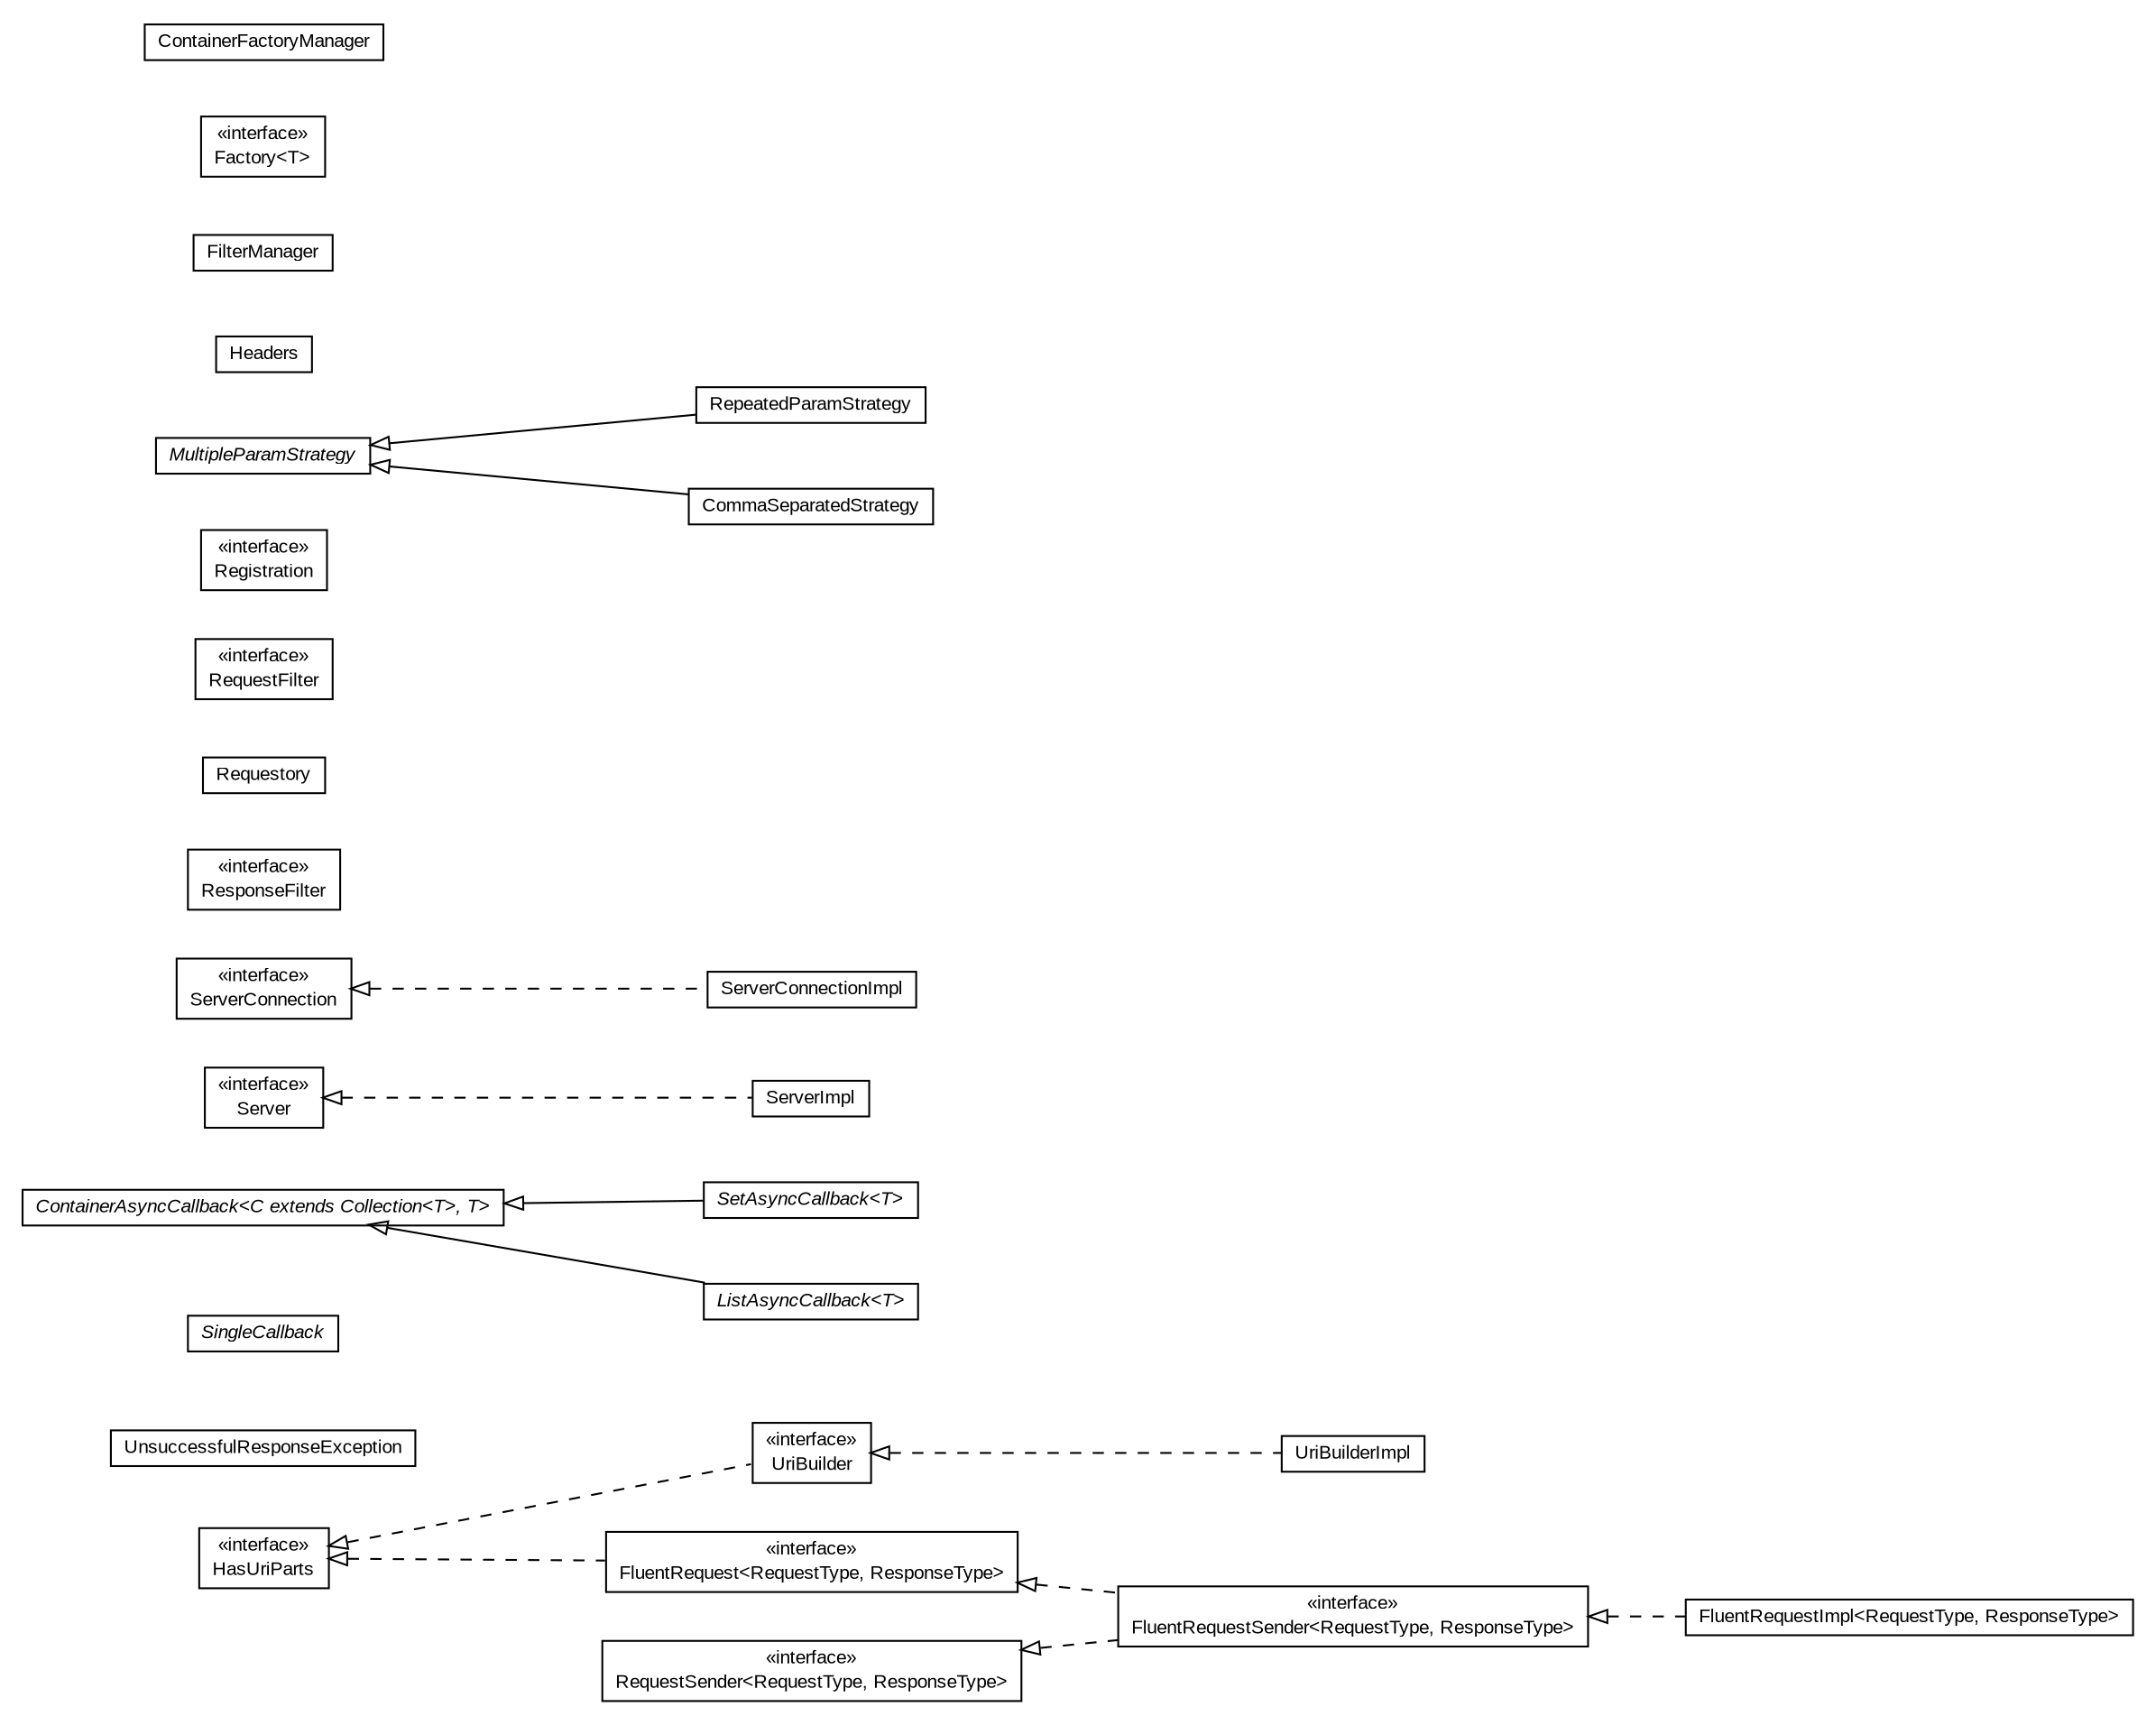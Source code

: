#!/usr/local/bin/dot
#
# Class diagram 
# Generated by UMLGraph version R5_6-24-gf6e263 (http://www.umlgraph.org/)
#

digraph G {
	edge [fontname="arial",fontsize=10,labelfontname="arial",labelfontsize=10];
	node [fontname="arial",fontsize=10,shape=plaintext];
	nodesep=0.25;
	ranksep=0.5;
	rankdir=LR;
	// org.turbogwt.core.http.client.UriBuilderImpl
	c0 [label=<<table title="org.turbogwt.core.http.client.UriBuilderImpl" border="0" cellborder="1" cellspacing="0" cellpadding="2" port="p" href="./UriBuilderImpl.html">
		<tr><td><table border="0" cellspacing="0" cellpadding="1">
<tr><td align="center" balign="center"> UriBuilderImpl </td></tr>
		</table></td></tr>
		</table>>, URL="./UriBuilderImpl.html", fontname="arial", fontcolor="black", fontsize=10.0];
	// org.turbogwt.core.http.client.UriBuilder
	c1 [label=<<table title="org.turbogwt.core.http.client.UriBuilder" border="0" cellborder="1" cellspacing="0" cellpadding="2" port="p" href="./UriBuilder.html">
		<tr><td><table border="0" cellspacing="0" cellpadding="1">
<tr><td align="center" balign="center"> &#171;interface&#187; </td></tr>
<tr><td align="center" balign="center"> UriBuilder </td></tr>
		</table></td></tr>
		</table>>, URL="./UriBuilder.html", fontname="arial", fontcolor="black", fontsize=10.0];
	// org.turbogwt.core.http.client.UnsuccessfulResponseException
	c2 [label=<<table title="org.turbogwt.core.http.client.UnsuccessfulResponseException" border="0" cellborder="1" cellspacing="0" cellpadding="2" port="p" href="./UnsuccessfulResponseException.html">
		<tr><td><table border="0" cellspacing="0" cellpadding="1">
<tr><td align="center" balign="center"> UnsuccessfulResponseException </td></tr>
		</table></td></tr>
		</table>>, URL="./UnsuccessfulResponseException.html", fontname="arial", fontcolor="black", fontsize=10.0];
	// org.turbogwt.core.http.client.SingleCallback
	c3 [label=<<table title="org.turbogwt.core.http.client.SingleCallback" border="0" cellborder="1" cellspacing="0" cellpadding="2" port="p" href="./SingleCallback.html">
		<tr><td><table border="0" cellspacing="0" cellpadding="1">
<tr><td align="center" balign="center"><font face="arial italic"> SingleCallback </font></td></tr>
		</table></td></tr>
		</table>>, URL="./SingleCallback.html", fontname="arial", fontcolor="black", fontsize=10.0];
	// org.turbogwt.core.http.client.SetAsyncCallback<T>
	c4 [label=<<table title="org.turbogwt.core.http.client.SetAsyncCallback" border="0" cellborder="1" cellspacing="0" cellpadding="2" port="p" href="./SetAsyncCallback.html">
		<tr><td><table border="0" cellspacing="0" cellpadding="1">
<tr><td align="center" balign="center"><font face="arial italic"> SetAsyncCallback&lt;T&gt; </font></td></tr>
		</table></td></tr>
		</table>>, URL="./SetAsyncCallback.html", fontname="arial", fontcolor="black", fontsize=10.0];
	// org.turbogwt.core.http.client.ServerImpl
	c5 [label=<<table title="org.turbogwt.core.http.client.ServerImpl" border="0" cellborder="1" cellspacing="0" cellpadding="2" port="p" href="./ServerImpl.html">
		<tr><td><table border="0" cellspacing="0" cellpadding="1">
<tr><td align="center" balign="center"> ServerImpl </td></tr>
		</table></td></tr>
		</table>>, URL="./ServerImpl.html", fontname="arial", fontcolor="black", fontsize=10.0];
	// org.turbogwt.core.http.client.ServerConnectionImpl
	c6 [label=<<table title="org.turbogwt.core.http.client.ServerConnectionImpl" border="0" cellborder="1" cellspacing="0" cellpadding="2" port="p" href="./ServerConnectionImpl.html">
		<tr><td><table border="0" cellspacing="0" cellpadding="1">
<tr><td align="center" balign="center"> ServerConnectionImpl </td></tr>
		</table></td></tr>
		</table>>, URL="./ServerConnectionImpl.html", fontname="arial", fontcolor="black", fontsize=10.0];
	// org.turbogwt.core.http.client.ServerConnection
	c7 [label=<<table title="org.turbogwt.core.http.client.ServerConnection" border="0" cellborder="1" cellspacing="0" cellpadding="2" port="p" href="./ServerConnection.html">
		<tr><td><table border="0" cellspacing="0" cellpadding="1">
<tr><td align="center" balign="center"> &#171;interface&#187; </td></tr>
<tr><td align="center" balign="center"> ServerConnection </td></tr>
		</table></td></tr>
		</table>>, URL="./ServerConnection.html", fontname="arial", fontcolor="black", fontsize=10.0];
	// org.turbogwt.core.http.client.Server
	c8 [label=<<table title="org.turbogwt.core.http.client.Server" border="0" cellborder="1" cellspacing="0" cellpadding="2" port="p" href="./Server.html">
		<tr><td><table border="0" cellspacing="0" cellpadding="1">
<tr><td align="center" balign="center"> &#171;interface&#187; </td></tr>
<tr><td align="center" balign="center"> Server </td></tr>
		</table></td></tr>
		</table>>, URL="./Server.html", fontname="arial", fontcolor="black", fontsize=10.0];
	// org.turbogwt.core.http.client.ResponseFilter
	c9 [label=<<table title="org.turbogwt.core.http.client.ResponseFilter" border="0" cellborder="1" cellspacing="0" cellpadding="2" port="p" href="./ResponseFilter.html">
		<tr><td><table border="0" cellspacing="0" cellpadding="1">
<tr><td align="center" balign="center"> &#171;interface&#187; </td></tr>
<tr><td align="center" balign="center"> ResponseFilter </td></tr>
		</table></td></tr>
		</table>>, URL="./ResponseFilter.html", fontname="arial", fontcolor="black", fontsize=10.0];
	// org.turbogwt.core.http.client.RequestSender<RequestType, ResponseType>
	c10 [label=<<table title="org.turbogwt.core.http.client.RequestSender" border="0" cellborder="1" cellspacing="0" cellpadding="2" port="p" href="./RequestSender.html">
		<tr><td><table border="0" cellspacing="0" cellpadding="1">
<tr><td align="center" balign="center"> &#171;interface&#187; </td></tr>
<tr><td align="center" balign="center"> RequestSender&lt;RequestType, ResponseType&gt; </td></tr>
		</table></td></tr>
		</table>>, URL="./RequestSender.html", fontname="arial", fontcolor="black", fontsize=10.0];
	// org.turbogwt.core.http.client.Requestory
	c11 [label=<<table title="org.turbogwt.core.http.client.Requestory" border="0" cellborder="1" cellspacing="0" cellpadding="2" port="p" href="./Requestory.html">
		<tr><td><table border="0" cellspacing="0" cellpadding="1">
<tr><td align="center" balign="center"> Requestory </td></tr>
		</table></td></tr>
		</table>>, URL="./Requestory.html", fontname="arial", fontcolor="black", fontsize=10.0];
	// org.turbogwt.core.http.client.RequestFilter
	c12 [label=<<table title="org.turbogwt.core.http.client.RequestFilter" border="0" cellborder="1" cellspacing="0" cellpadding="2" port="p" href="./RequestFilter.html">
		<tr><td><table border="0" cellspacing="0" cellpadding="1">
<tr><td align="center" balign="center"> &#171;interface&#187; </td></tr>
<tr><td align="center" balign="center"> RequestFilter </td></tr>
		</table></td></tr>
		</table>>, URL="./RequestFilter.html", fontname="arial", fontcolor="black", fontsize=10.0];
	// org.turbogwt.core.http.client.Registration
	c13 [label=<<table title="org.turbogwt.core.http.client.Registration" border="0" cellborder="1" cellspacing="0" cellpadding="2" port="p" href="./Registration.html">
		<tr><td><table border="0" cellspacing="0" cellpadding="1">
<tr><td align="center" balign="center"> &#171;interface&#187; </td></tr>
<tr><td align="center" balign="center"> Registration </td></tr>
		</table></td></tr>
		</table>>, URL="./Registration.html", fontname="arial", fontcolor="black", fontsize=10.0];
	// org.turbogwt.core.http.client.MultipleParamStrategy
	c14 [label=<<table title="org.turbogwt.core.http.client.MultipleParamStrategy" border="0" cellborder="1" cellspacing="0" cellpadding="2" port="p" href="./MultipleParamStrategy.html">
		<tr><td><table border="0" cellspacing="0" cellpadding="1">
<tr><td align="center" balign="center"><font face="arial italic"> MultipleParamStrategy </font></td></tr>
		</table></td></tr>
		</table>>, URL="./MultipleParamStrategy.html", fontname="arial", fontcolor="black", fontsize=10.0];
	// org.turbogwt.core.http.client.MultipleParamStrategy.RepeatedParamStrategy
	c15 [label=<<table title="org.turbogwt.core.http.client.MultipleParamStrategy.RepeatedParamStrategy" border="0" cellborder="1" cellspacing="0" cellpadding="2" port="p" href="./MultipleParamStrategy.RepeatedParamStrategy.html">
		<tr><td><table border="0" cellspacing="0" cellpadding="1">
<tr><td align="center" balign="center"> RepeatedParamStrategy </td></tr>
		</table></td></tr>
		</table>>, URL="./MultipleParamStrategy.RepeatedParamStrategy.html", fontname="arial", fontcolor="black", fontsize=10.0];
	// org.turbogwt.core.http.client.MultipleParamStrategy.CommaSeparatedStrategy
	c16 [label=<<table title="org.turbogwt.core.http.client.MultipleParamStrategy.CommaSeparatedStrategy" border="0" cellborder="1" cellspacing="0" cellpadding="2" port="p" href="./MultipleParamStrategy.CommaSeparatedStrategy.html">
		<tr><td><table border="0" cellspacing="0" cellpadding="1">
<tr><td align="center" balign="center"> CommaSeparatedStrategy </td></tr>
		</table></td></tr>
		</table>>, URL="./MultipleParamStrategy.CommaSeparatedStrategy.html", fontname="arial", fontcolor="black", fontsize=10.0];
	// org.turbogwt.core.http.client.ListAsyncCallback<T>
	c17 [label=<<table title="org.turbogwt.core.http.client.ListAsyncCallback" border="0" cellborder="1" cellspacing="0" cellpadding="2" port="p" href="./ListAsyncCallback.html">
		<tr><td><table border="0" cellspacing="0" cellpadding="1">
<tr><td align="center" balign="center"><font face="arial italic"> ListAsyncCallback&lt;T&gt; </font></td></tr>
		</table></td></tr>
		</table>>, URL="./ListAsyncCallback.html", fontname="arial", fontcolor="black", fontsize=10.0];
	// org.turbogwt.core.http.client.Headers
	c18 [label=<<table title="org.turbogwt.core.http.client.Headers" border="0" cellborder="1" cellspacing="0" cellpadding="2" port="p" href="./Headers.html">
		<tr><td><table border="0" cellspacing="0" cellpadding="1">
<tr><td align="center" balign="center"> Headers </td></tr>
		</table></td></tr>
		</table>>, URL="./Headers.html", fontname="arial", fontcolor="black", fontsize=10.0];
	// org.turbogwt.core.http.client.HasUriParts
	c19 [label=<<table title="org.turbogwt.core.http.client.HasUriParts" border="0" cellborder="1" cellspacing="0" cellpadding="2" port="p" href="./HasUriParts.html">
		<tr><td><table border="0" cellspacing="0" cellpadding="1">
<tr><td align="center" balign="center"> &#171;interface&#187; </td></tr>
<tr><td align="center" balign="center"> HasUriParts </td></tr>
		</table></td></tr>
		</table>>, URL="./HasUriParts.html", fontname="arial", fontcolor="black", fontsize=10.0];
	// org.turbogwt.core.http.client.FluentRequestSender<RequestType, ResponseType>
	c20 [label=<<table title="org.turbogwt.core.http.client.FluentRequestSender" border="0" cellborder="1" cellspacing="0" cellpadding="2" port="p" href="./FluentRequestSender.html">
		<tr><td><table border="0" cellspacing="0" cellpadding="1">
<tr><td align="center" balign="center"> &#171;interface&#187; </td></tr>
<tr><td align="center" balign="center"> FluentRequestSender&lt;RequestType, ResponseType&gt; </td></tr>
		</table></td></tr>
		</table>>, URL="./FluentRequestSender.html", fontname="arial", fontcolor="black", fontsize=10.0];
	// org.turbogwt.core.http.client.FluentRequestImpl<RequestType, ResponseType>
	c21 [label=<<table title="org.turbogwt.core.http.client.FluentRequestImpl" border="0" cellborder="1" cellspacing="0" cellpadding="2" port="p" href="./FluentRequestImpl.html">
		<tr><td><table border="0" cellspacing="0" cellpadding="1">
<tr><td align="center" balign="center"> FluentRequestImpl&lt;RequestType, ResponseType&gt; </td></tr>
		</table></td></tr>
		</table>>, URL="./FluentRequestImpl.html", fontname="arial", fontcolor="black", fontsize=10.0];
	// org.turbogwt.core.http.client.FluentRequest<RequestType, ResponseType>
	c22 [label=<<table title="org.turbogwt.core.http.client.FluentRequest" border="0" cellborder="1" cellspacing="0" cellpadding="2" port="p" href="./FluentRequest.html">
		<tr><td><table border="0" cellspacing="0" cellpadding="1">
<tr><td align="center" balign="center"> &#171;interface&#187; </td></tr>
<tr><td align="center" balign="center"> FluentRequest&lt;RequestType, ResponseType&gt; </td></tr>
		</table></td></tr>
		</table>>, URL="./FluentRequest.html", fontname="arial", fontcolor="black", fontsize=10.0];
	// org.turbogwt.core.http.client.FilterManager
	c23 [label=<<table title="org.turbogwt.core.http.client.FilterManager" border="0" cellborder="1" cellspacing="0" cellpadding="2" port="p" href="./FilterManager.html">
		<tr><td><table border="0" cellspacing="0" cellpadding="1">
<tr><td align="center" balign="center"> FilterManager </td></tr>
		</table></td></tr>
		</table>>, URL="./FilterManager.html", fontname="arial", fontcolor="black", fontsize=10.0];
	// org.turbogwt.core.http.client.Factory<T>
	c24 [label=<<table title="org.turbogwt.core.http.client.Factory" border="0" cellborder="1" cellspacing="0" cellpadding="2" port="p" href="./Factory.html">
		<tr><td><table border="0" cellspacing="0" cellpadding="1">
<tr><td align="center" balign="center"> &#171;interface&#187; </td></tr>
<tr><td align="center" balign="center"> Factory&lt;T&gt; </td></tr>
		</table></td></tr>
		</table>>, URL="./Factory.html", fontname="arial", fontcolor="black", fontsize=10.0];
	// org.turbogwt.core.http.client.ContainerFactoryManager
	c25 [label=<<table title="org.turbogwt.core.http.client.ContainerFactoryManager" border="0" cellborder="1" cellspacing="0" cellpadding="2" port="p" href="./ContainerFactoryManager.html">
		<tr><td><table border="0" cellspacing="0" cellpadding="1">
<tr><td align="center" balign="center"> ContainerFactoryManager </td></tr>
		</table></td></tr>
		</table>>, URL="./ContainerFactoryManager.html", fontname="arial", fontcolor="black", fontsize=10.0];
	// org.turbogwt.core.http.client.ContainerAsyncCallback<C extends java.util.Collection<T>, T>
	c26 [label=<<table title="org.turbogwt.core.http.client.ContainerAsyncCallback" border="0" cellborder="1" cellspacing="0" cellpadding="2" port="p" href="./ContainerAsyncCallback.html">
		<tr><td><table border="0" cellspacing="0" cellpadding="1">
<tr><td align="center" balign="center"><font face="arial italic"> ContainerAsyncCallback&lt;C extends Collection&lt;T&gt;, T&gt; </font></td></tr>
		</table></td></tr>
		</table>>, URL="./ContainerAsyncCallback.html", fontname="arial", fontcolor="black", fontsize=10.0];
	//org.turbogwt.core.http.client.UriBuilderImpl implements org.turbogwt.core.http.client.UriBuilder
	c1:p -> c0:p [dir=back,arrowtail=empty,style=dashed];
	//org.turbogwt.core.http.client.UriBuilder implements org.turbogwt.core.http.client.HasUriParts
	c19:p -> c1:p [dir=back,arrowtail=empty,style=dashed];
	//org.turbogwt.core.http.client.SetAsyncCallback<T> extends org.turbogwt.core.http.client.ContainerAsyncCallback<java.util.Set<T>, T>
	c26:p -> c4:p [dir=back,arrowtail=empty];
	//org.turbogwt.core.http.client.ServerImpl implements org.turbogwt.core.http.client.Server
	c8:p -> c5:p [dir=back,arrowtail=empty,style=dashed];
	//org.turbogwt.core.http.client.ServerConnectionImpl implements org.turbogwt.core.http.client.ServerConnection
	c7:p -> c6:p [dir=back,arrowtail=empty,style=dashed];
	//org.turbogwt.core.http.client.MultipleParamStrategy.RepeatedParamStrategy extends org.turbogwt.core.http.client.MultipleParamStrategy
	c14:p -> c15:p [dir=back,arrowtail=empty];
	//org.turbogwt.core.http.client.MultipleParamStrategy.CommaSeparatedStrategy extends org.turbogwt.core.http.client.MultipleParamStrategy
	c14:p -> c16:p [dir=back,arrowtail=empty];
	//org.turbogwt.core.http.client.ListAsyncCallback<T> extends org.turbogwt.core.http.client.ContainerAsyncCallback<java.util.List<T>, T>
	c26:p -> c17:p [dir=back,arrowtail=empty];
	//org.turbogwt.core.http.client.FluentRequestSender<RequestType, ResponseType> implements org.turbogwt.core.http.client.FluentRequest<RequestType, ResponseType>
	c22:p -> c20:p [dir=back,arrowtail=empty,style=dashed];
	//org.turbogwt.core.http.client.FluentRequestSender<RequestType, ResponseType> implements org.turbogwt.core.http.client.RequestSender<RequestType, ResponseType>
	c10:p -> c20:p [dir=back,arrowtail=empty,style=dashed];
	//org.turbogwt.core.http.client.FluentRequestImpl<RequestType, ResponseType> implements org.turbogwt.core.http.client.FluentRequestSender<RequestType, ResponseType>
	c20:p -> c21:p [dir=back,arrowtail=empty,style=dashed];
	//org.turbogwt.core.http.client.FluentRequest<RequestType, ResponseType> implements org.turbogwt.core.http.client.HasUriParts
	c19:p -> c22:p [dir=back,arrowtail=empty,style=dashed];
}

